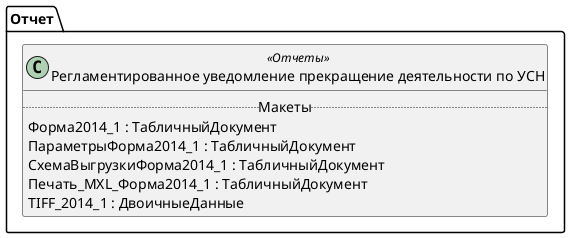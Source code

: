 ﻿@startuml РегламентированноеУведомлениеПрекращениеУСН
'!include templates.wsd
'..\include templates.wsd
class Отчет.РегламентированноеУведомлениеПрекращениеУСН as "Регламентированное уведомление прекращение деятельности по УСН" <<Отчеты>>
{
..Макеты..
Форма2014_1 : ТабличныйДокумент
ПараметрыФорма2014_1 : ТабличныйДокумент
СхемаВыгрузкиФорма2014_1 : ТабличныйДокумент
Печать_MXL_Форма2014_1 : ТабличныйДокумент
TIFF_2014_1 : ДвоичныеДанные
}
@enduml
